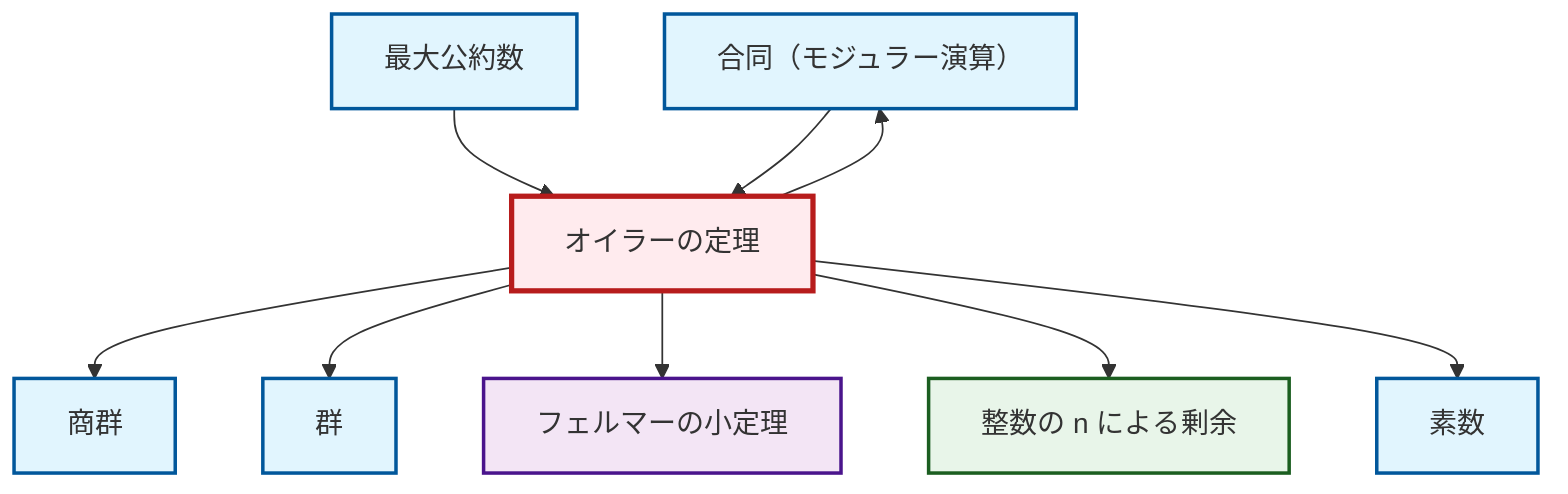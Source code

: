 graph TD
    classDef definition fill:#e1f5fe,stroke:#01579b,stroke-width:2px
    classDef theorem fill:#f3e5f5,stroke:#4a148c,stroke-width:2px
    classDef axiom fill:#fff3e0,stroke:#e65100,stroke-width:2px
    classDef example fill:#e8f5e9,stroke:#1b5e20,stroke-width:2px
    classDef current fill:#ffebee,stroke:#b71c1c,stroke-width:3px
    def-congruence["合同（モジュラー演算）"]:::definition
    ex-quotient-integers-mod-n["整数の n による剰余"]:::example
    def-prime["素数"]:::definition
    def-group["群"]:::definition
    thm-fermat-little["フェルマーの小定理"]:::theorem
    def-gcd["最大公約数"]:::definition
    thm-euler["オイラーの定理"]:::theorem
    def-quotient-group["商群"]:::definition
    thm-euler --> def-quotient-group
    def-gcd --> thm-euler
    thm-euler --> def-group
    thm-euler --> def-congruence
    def-congruence --> thm-euler
    thm-euler --> thm-fermat-little
    thm-euler --> ex-quotient-integers-mod-n
    thm-euler --> def-prime
    class thm-euler current